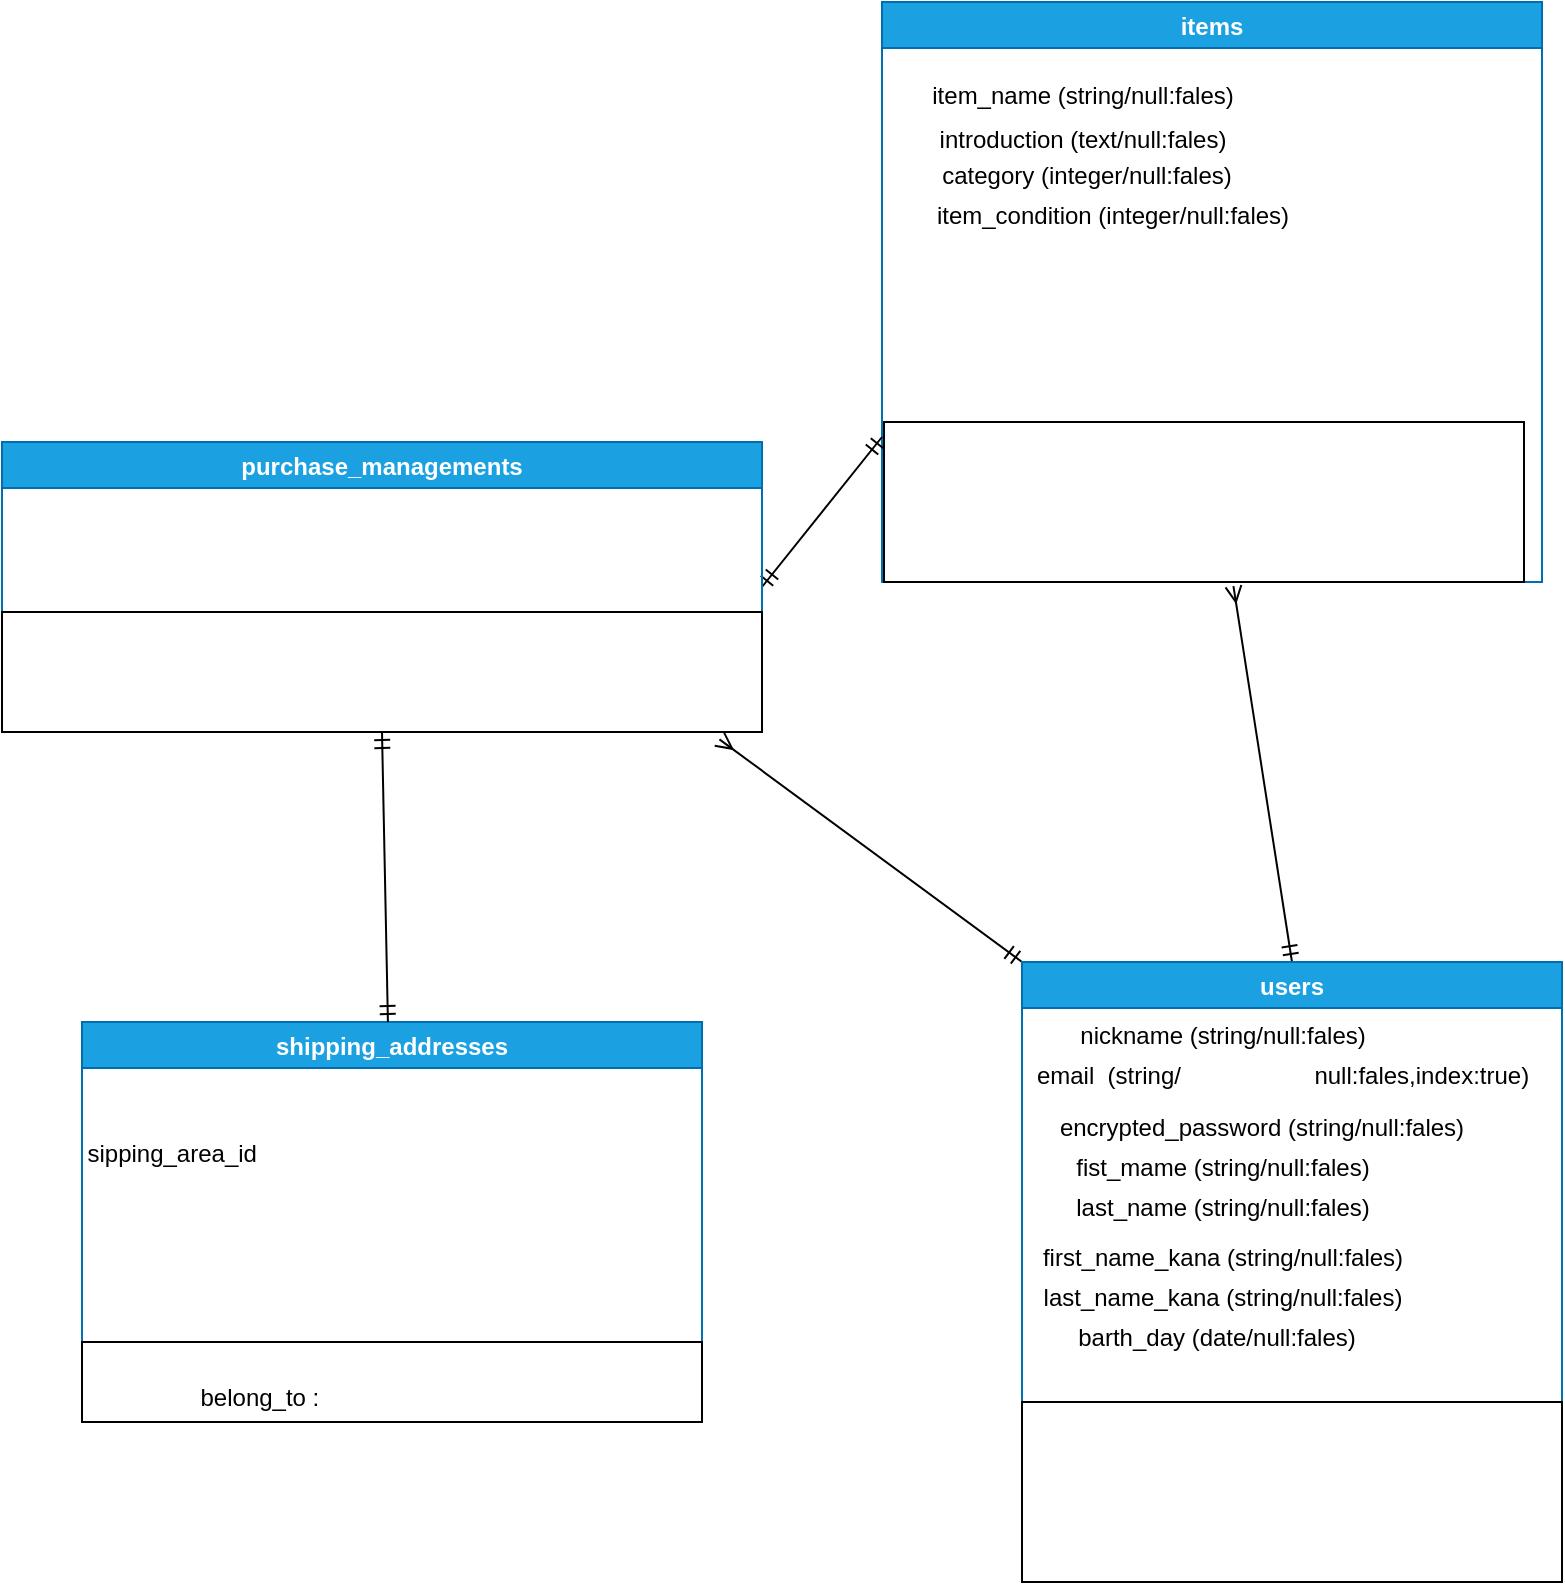 <mxfile>
    <diagram id="Yh8gtnqKhIITs3vSAjVE" name="ページ1">
        <mxGraphModel dx="1388" dy="2065" grid="1" gridSize="10" guides="1" tooltips="1" connect="1" arrows="1" fold="1" page="1" pageScale="1" pageWidth="827" pageHeight="1169" math="0" shadow="0">
            <root>
                <mxCell id="0"/>
                <mxCell id="1" parent="0"/>
                <mxCell id="73" style="edgeStyle=none;html=1;exitX=0.5;exitY=0;exitDx=0;exitDy=0;entryX=0.546;entryY=1.026;entryDx=0;entryDy=0;entryPerimeter=0;fontFamily=Helvetica;fontColor=#FFFFFF;endArrow=ERmany;endFill=0;startArrow=ERmandOne;startFill=0;" edge="1" parent="1" source="31" target="69">
                    <mxGeometry relative="1" as="geometry"/>
                </mxCell>
                <mxCell id="74" style="edgeStyle=none;html=1;exitX=0;exitY=0;exitDx=0;exitDy=0;entryX=0.944;entryY=1.061;entryDx=0;entryDy=0;entryPerimeter=0;fontFamily=Helvetica;fontColor=#FFFFFF;endArrow=ERmany;endFill=0;startArrow=ERmandOne;startFill=0;" edge="1" parent="1" source="31" target="eo_4ubGzzUAQcjpBgNsD-171">
                    <mxGeometry relative="1" as="geometry"/>
                </mxCell>
                <mxCell id="31" value="users" style="swimlane;fillColor=#1ba1e2;fontColor=#ffffff;strokeColor=#006EAF;" parent="1" vertex="1">
                    <mxGeometry x="-310" y="-610" width="270" height="310" as="geometry"/>
                </mxCell>
                <mxCell id="39" value="first_name_kana (string/null:fales)" style="text;html=1;align=center;verticalAlign=middle;resizable=0;points=[];autosize=1;strokeColor=none;fillColor=none;" parent="31" vertex="1">
                    <mxGeometry y="138" width="200" height="20" as="geometry"/>
                </mxCell>
                <mxCell id="38" value="last_name (string/null:fales)" style="text;html=1;align=center;verticalAlign=middle;resizable=0;points=[];autosize=1;strokeColor=none;fillColor=none;" parent="31" vertex="1">
                    <mxGeometry x="20" y="113" width="160" height="20" as="geometry"/>
                </mxCell>
                <mxCell id="34" value="nickname (string/null:fales)" style="text;html=1;align=center;verticalAlign=middle;resizable=0;points=[];autosize=1;strokeColor=none;fillColor=none;" parent="31" vertex="1">
                    <mxGeometry x="20" y="27" width="160" height="20" as="geometry"/>
                </mxCell>
                <mxCell id="36" value="fist_mame (string/null:fales)" style="text;html=1;align=center;verticalAlign=middle;resizable=0;points=[];autosize=1;strokeColor=none;fillColor=none;" parent="31" vertex="1">
                    <mxGeometry x="20" y="93" width="160" height="20" as="geometry"/>
                </mxCell>
                <mxCell id="35" value="email&amp;nbsp; (string/&lt;font color=&quot;#ffffff&quot; style=&quot;font-size: 12px&quot;&gt;&lt;span class=&quot;ss&quot; style=&quot;padding: 0px ; margin: 0px ; box-sizing: inherit&quot;&gt;unique: &lt;/span&gt;&lt;span class=&quot;kp&quot; style=&quot;padding: 0px ; margin: 0px ; box-sizing: inherit&quot;&gt;true,&lt;/span&gt;&lt;/font&gt;null:fales,index:true)" style="text;html=1;align=center;verticalAlign=middle;resizable=0;points=[];autosize=1;strokeColor=none;fillColor=none;" parent="31" vertex="1">
                    <mxGeometry y="47" width="260" height="20" as="geometry"/>
                </mxCell>
                <mxCell id="44" value="last_name_kana (string/null:fales)" style="text;html=1;align=center;verticalAlign=middle;resizable=0;points=[];autosize=1;strokeColor=none;fillColor=none;" parent="31" vertex="1">
                    <mxGeometry y="158" width="200" height="20" as="geometry"/>
                </mxCell>
                <mxCell id="53" value="barth_day (date/null:fales)" style="text;html=1;align=center;verticalAlign=middle;resizable=0;points=[];autosize=1;strokeColor=none;fillColor=none;" parent="31" vertex="1">
                    <mxGeometry x="22" y="178" width="150" height="20" as="geometry"/>
                </mxCell>
                <mxCell id="eo_4ubGzzUAQcjpBgNsD-149" value="encrypted_password (string/null:fales)" style="text;align=center;verticalAlign=middle;resizable=0;points=[];autosize=1;strokeColor=none;fillColor=none;strokeWidth=0;fontColor=default;" parent="31" vertex="1">
                    <mxGeometry x="10" y="72" width="220" height="20" as="geometry"/>
                </mxCell>
                <mxCell id="54" value="&lt;font style=&quot;font-size: 12px&quot; color=&quot;#ffffff&quot;&gt;&lt;div style=&quot;line-height: 18px&quot;&gt;&lt;div style=&quot;line-height: 18px&quot;&gt;&lt;div&gt;has_many :purchase_managements&lt;/div&gt;&lt;div&gt;has_many :items&lt;/div&gt;&lt;/div&gt;&lt;/div&gt;&lt;/font&gt;" style="rounded=0;whiteSpace=wrap;html=1;fontSize=6;" parent="31" vertex="1">
                    <mxGeometry y="220" width="270" height="90" as="geometry"/>
                </mxCell>
                <mxCell id="55" value="items" style="swimlane;fillColor=#1ba1e2;fontColor=#ffffff;strokeColor=#006EAF;" parent="1" vertex="1">
                    <mxGeometry x="-380" y="-1090" width="330" height="290" as="geometry"/>
                </mxCell>
                <mxCell id="56" value="introduction (text/null:fales)" style="text;html=1;align=center;verticalAlign=middle;resizable=0;points=[];autosize=1;strokeColor=none;fillColor=none;" parent="55" vertex="1">
                    <mxGeometry x="20" y="59" width="160" height="20" as="geometry"/>
                </mxCell>
                <mxCell id="58" value="&lt;span&gt;price_id&lt;/span&gt;&amp;nbsp;(references/null:fales,&amp;nbsp;foreign_key: true)" style="text;html=1;align=left;verticalAlign=middle;resizable=0;points=[];autosize=1;strokeColor=none;fillColor=none;fontColor=#FFFFFF;labelBackgroundColor=none;textDirection=ltr;fontFamily=Helvetica;" parent="55" vertex="1">
                    <mxGeometry x="4" y="177" width="270" height="20" as="geometry"/>
                </mxCell>
                <mxCell id="59" value="&lt;span&gt;postage_memu_id&lt;/span&gt;&amp;nbsp;(references&lt;span&gt;/null:fales,&amp;nbsp;&lt;/span&gt;foreign_key: true&lt;span&gt;)&lt;/span&gt;" style="text;html=1;align=left;verticalAlign=middle;resizable=0;points=[];autosize=1;strokeColor=none;fillColor=none;fontColor=#FFFFFF;labelBackgroundColor=none;textDirection=ltr;fontFamily=Helvetica;" parent="55" vertex="1">
                    <mxGeometry x="3" y="115" width="330" height="20" as="geometry"/>
                </mxCell>
                <mxCell id="60" value="item_condition (integer/null:fales)" style="text;html=1;align=center;verticalAlign=middle;resizable=0;points=[];autosize=1;strokeColor=none;fillColor=none;" parent="55" vertex="1">
                    <mxGeometry x="20" y="97" width="190" height="20" as="geometry"/>
                </mxCell>
                <mxCell id="61" value="item_name (string/null:fales)" style="text;html=1;align=center;verticalAlign=middle;resizable=0;points=[];autosize=1;strokeColor=none;fillColor=none;" parent="55" vertex="1">
                    <mxGeometry x="15" y="37" width="170" height="20" as="geometry"/>
                </mxCell>
                <mxCell id="63" value="&lt;span&gt;sipping_area_id&lt;/span&gt;(references/null:fales,&amp;nbsp;foreign_key: true)" style="text;html=1;align=left;verticalAlign=middle;resizable=0;points=[];autosize=1;strokeColor=none;fillColor=none;fontColor=#FFFFFF;labelBackgroundColor=none;textDirection=ltr;fontFamily=Helvetica;" parent="55" vertex="1">
                    <mxGeometry x="6" y="155" width="310" height="20" as="geometry"/>
                </mxCell>
                <mxCell id="65" value="category (integer/null:fales)" style="text;html=1;align=center;verticalAlign=middle;resizable=0;points=[];autosize=1;strokeColor=none;fillColor=none;" parent="55" vertex="1">
                    <mxGeometry x="22" y="77" width="160" height="20" as="geometry"/>
                </mxCell>
                <mxCell id="66" value="&lt;font style=&quot;font-size: 12px&quot;&gt;&lt;span&gt;preparation_day_id&lt;/span&gt;&lt;/font&gt;(references/null:fales,&amp;nbsp;foreign_key: true)" style="text;html=1;align=left;verticalAlign=middle;resizable=0;points=[];autosize=1;strokeColor=none;fillColor=none;fontColor=#FFFFFF;labelBackgroundColor=none;textDirection=ltr;fontFamily=Helvetica;" parent="55" vertex="1">
                    <mxGeometry x="6" y="135" width="330" height="20" as="geometry"/>
                </mxCell>
                <mxCell id="69" value="&lt;div style=&quot;font-size: 12px ; line-height: 18px&quot;&gt;&lt;div&gt;&lt;font color=&quot;#ffffff&quot;&gt;has_one :purchase_managements&lt;/font&gt;&lt;/div&gt;&lt;div&gt;&lt;font color=&quot;#ffffff&quot;&gt;belong_to :user&lt;/font&gt;&lt;/div&gt;&lt;/div&gt;" style="rounded=0;whiteSpace=wrap;html=1;fontSize=6;" parent="55" vertex="1">
                    <mxGeometry x="1" y="210" width="320" height="80" as="geometry"/>
                </mxCell>
                <mxCell id="eo_4ubGzzUAQcjpBgNsD-150" value="shipping_addresses" style="swimlane;fillColor=#1ba1e2;fontColor=#FFFFFF;strokeColor=#006EAF;fontFamily=Helvetica;labelBackgroundColor=none;startSize=23;" parent="1" vertex="1">
                    <mxGeometry x="-780" y="-580" width="310" height="200" as="geometry"/>
                </mxCell>
                <mxCell id="eo_4ubGzzUAQcjpBgNsD-152" value="phone_number&lt;span style=&quot;text-align: left&quot;&gt;(references&lt;/span&gt;&lt;span style=&quot;text-align: left&quot;&gt;/null:fales,&amp;nbsp;&lt;/span&gt;&lt;span style=&quot;text-align: left&quot;&gt;foreign_key: true&lt;/span&gt;&lt;span style=&quot;text-align: left&quot;&gt;)&lt;/span&gt;" style="text;html=1;align=center;verticalAlign=middle;resizable=0;points=[];autosize=1;strokeColor=none;fillColor=none;fontColor=#FFFFFF;labelBackgroundColor=none;fontFamily=Helvetica;" parent="eo_4ubGzzUAQcjpBgNsD-150" vertex="1">
                    <mxGeometry x="-5" y="140" width="310" height="20" as="geometry"/>
                </mxCell>
                <mxCell id="eo_4ubGzzUAQcjpBgNsD-153" value="&lt;font color=&quot;#ffffff&quot;&gt;&lt;font style=&quot;font-size: 12px&quot;&gt;&lt;span style=&quot;text-align: left&quot;&gt;municipalities&lt;/span&gt;&amp;nbsp;(integer/null:fales,&lt;/font&gt; foreign_key: true)&lt;/font&gt;" style="text;html=1;align=center;verticalAlign=middle;resizable=0;points=[];autosize=1;strokeColor=none;fillColor=none;" parent="eo_4ubGzzUAQcjpBgNsD-150" vertex="1">
                    <mxGeometry x="3" y="76" width="280" height="20" as="geometry"/>
                </mxCell>
                <mxCell id="eo_4ubGzzUAQcjpBgNsD-156" value="building&amp;nbsp;&amp;nbsp;&lt;span style=&quot;text-align: left&quot;&gt;(references&lt;/span&gt;&lt;span style=&quot;text-align: left&quot;&gt;/&amp;nbsp; &amp;nbsp;&lt;/span&gt;&lt;span style=&quot;text-align: left&quot;&gt;foreign_key: true&lt;/span&gt;&lt;span style=&quot;text-align: left&quot;&gt;)&lt;/span&gt;" style="text;html=1;align=center;verticalAlign=middle;resizable=0;points=[];autosize=1;strokeColor=none;fillColor=none;fontColor=#FFFFFF;labelBackgroundColor=none;fontFamily=Helvetica;" parent="eo_4ubGzzUAQcjpBgNsD-150" vertex="1">
                    <mxGeometry x="28" y="120" width="230" height="20" as="geometry"/>
                </mxCell>
                <mxCell id="eo_4ubGzzUAQcjpBgNsD-158" value="&lt;font style=&quot;font-size: 12px&quot;&gt;address&lt;/font&gt;&lt;span style=&quot;text-align: left&quot;&gt;(references&lt;/span&gt;&lt;span style=&quot;text-align: left&quot;&gt;/null:fales,&amp;nbsp;&lt;/span&gt;&lt;span style=&quot;text-align: left&quot;&gt;foreign_key: true&lt;/span&gt;&lt;span style=&quot;text-align: left&quot;&gt;)&lt;/span&gt;" style="text;html=1;align=center;verticalAlign=middle;resizable=0;points=[];autosize=1;strokeColor=none;fillColor=none;fontColor=#FFFFFF;labelBackgroundColor=none;fontFamily=Helvetica;" parent="eo_4ubGzzUAQcjpBgNsD-150" vertex="1">
                    <mxGeometry y="101" width="270" height="20" as="geometry"/>
                </mxCell>
                <mxCell id="89" value="&lt;span style=&quot;&quot;&gt;post_code&lt;/span&gt;s (string/null:fales&lt;span&gt;)&lt;/span&gt;" style="text;html=1;align=center;verticalAlign=middle;resizable=0;points=[];autosize=1;strokeColor=none;fillColor=none;fontColor=#FFFFFF;labelBackgroundColor=none;fontFamily=Helvetica;" vertex="1" parent="eo_4ubGzzUAQcjpBgNsD-150">
                    <mxGeometry x="60" y="38" width="180" height="20" as="geometry"/>
                </mxCell>
                <mxCell id="90" value="&lt;font style=&quot;font-size: 12px&quot;&gt;sipping_area_id&amp;nbsp;&lt;/font&gt;&lt;span style=&quot;color: rgb(255 , 255 , 255) ; text-align: left&quot;&gt;(references&lt;/span&gt;&lt;span style=&quot;color: rgb(255 , 255 , 255) ; text-align: left&quot;&gt;/null:fales,&amp;nbsp;&lt;/span&gt;&lt;span style=&quot;color: rgb(255 , 255 , 255) ; text-align: left&quot;&gt;foreign_key: true&lt;/span&gt;&lt;span style=&quot;color: rgb(255 , 255 , 255) ; text-align: left&quot;&gt;)&lt;/span&gt;" style="text;html=1;align=center;verticalAlign=middle;resizable=0;points=[];autosize=1;strokeColor=none;fillColor=none;" vertex="1" parent="eo_4ubGzzUAQcjpBgNsD-150">
                    <mxGeometry x="-8" y="56" width="320" height="20" as="geometry"/>
                </mxCell>
                <mxCell id="86" style="edgeStyle=none;html=1;exitX=1;exitY=0.5;exitDx=0;exitDy=0;entryX=0;entryY=0.75;entryDx=0;entryDy=0;fontFamily=Helvetica;fontColor=#FFFFFF;startArrow=ERmandOne;startFill=0;endArrow=ERmandOne;endFill=0;" edge="1" parent="1" source="eo_4ubGzzUAQcjpBgNsD-161" target="55">
                    <mxGeometry relative="1" as="geometry"/>
                </mxCell>
                <mxCell id="eo_4ubGzzUAQcjpBgNsD-161" value="purchase_managements" style="swimlane;fillColor=#1ba1e2;fontColor=#ffffff;strokeColor=#006EAF;fontFamily=Helvetica;" parent="1" vertex="1">
                    <mxGeometry x="-820" y="-870" width="380" height="145" as="geometry"/>
                </mxCell>
                <mxCell id="eo_4ubGzzUAQcjpBgNsD-170" value="&lt;font color=&quot;#ffffff&quot;&gt;users(&lt;span&gt;references/null: false, foreign_key: true)&lt;/span&gt;&lt;/font&gt;" style="text;html=1;align=center;verticalAlign=middle;resizable=0;points=[];autosize=1;strokeColor=none;fillColor=none;fontSize=12;fontFamily=Helvetica;labelBackgroundColor=none;" parent="eo_4ubGzzUAQcjpBgNsD-161" vertex="1">
                    <mxGeometry x="54" y="35" width="260" height="20" as="geometry"/>
                </mxCell>
                <mxCell id="70" value="&lt;span style=&quot;color: rgb(255 , 255 , 255) ; font-size: 12px ; font-style: normal ; font-weight: 400 ; letter-spacing: normal ; text-align: center ; text-indent: 0px ; text-transform: none ; word-spacing: 0px ; display: inline ; float: none&quot;&gt;items(&lt;/span&gt;&lt;span style=&quot;color: rgb(255 , 255 , 255) ; font-size: 12px ; font-style: normal ; font-weight: 400 ; letter-spacing: normal ; text-align: center ; text-indent: 0px ; text-transform: none ; word-spacing: 0px&quot;&gt;references/null: false, foreign_key: true)&lt;/span&gt;" style="text;whiteSpace=wrap;html=1;fontColor=#FFFFFF;fontFamily=Helvetica;labelBackgroundColor=none;" vertex="1" parent="eo_4ubGzzUAQcjpBgNsD-161">
                    <mxGeometry x="63" y="55" width="370" height="30" as="geometry"/>
                </mxCell>
                <mxCell id="eo_4ubGzzUAQcjpBgNsD-171" value="&lt;font style=&quot;font-size: 12px;&quot;&gt;&lt;div style=&quot;line-height: 18px; font-size: 12px;&quot;&gt;&lt;div style=&quot;line-height: 18px; font-size: 12px;&quot;&gt;&lt;div style=&quot;font-size: 12px;&quot;&gt;has_many :users&lt;/div&gt;&lt;div style=&quot;font-size: 12px;&quot;&gt;has_one :items&lt;/div&gt;&lt;div style=&quot;font-size: 12px;&quot;&gt;has_one :shipping_addresses&lt;/div&gt;&lt;/div&gt;&lt;/div&gt;&lt;/font&gt;" style="rounded=0;whiteSpace=wrap;html=1;fontSize=12;fontFamily=Helvetica;labelBackgroundColor=none;fontColor=#FFFFFF;" parent="eo_4ubGzzUAQcjpBgNsD-161" vertex="1">
                    <mxGeometry y="85" width="380" height="60" as="geometry"/>
                </mxCell>
                <mxCell id="88" style="edgeStyle=none;html=1;exitX=0.5;exitY=1;exitDx=0;exitDy=0;fontFamily=Helvetica;fontColor=#FFFFFF;startArrow=ERmandOne;startFill=0;endArrow=ERmandOne;endFill=0;" edge="1" parent="1" source="eo_4ubGzzUAQcjpBgNsD-171" target="eo_4ubGzzUAQcjpBgNsD-150">
                    <mxGeometry relative="1" as="geometry">
                        <mxPoint x="-632.125" y="-620" as="targetPoint"/>
                    </mxGeometry>
                </mxCell>
                <mxCell id="eo_4ubGzzUAQcjpBgNsD-160" value="&lt;font style=&quot;font-size: 12px&quot;&gt;&lt;br&gt;belong_to :&lt;span style=&quot;color: rgb(255 , 255 , 255)&quot;&gt;purchase_managements&lt;/span&gt;&lt;br&gt;&lt;/font&gt;" style="rounded=0;whiteSpace=wrap;html=1;fontSize=6;" parent="1" vertex="1">
                    <mxGeometry x="-780" y="-420" width="310" height="40" as="geometry"/>
                </mxCell>
            </root>
        </mxGraphModel>
    </diagram>
</mxfile>